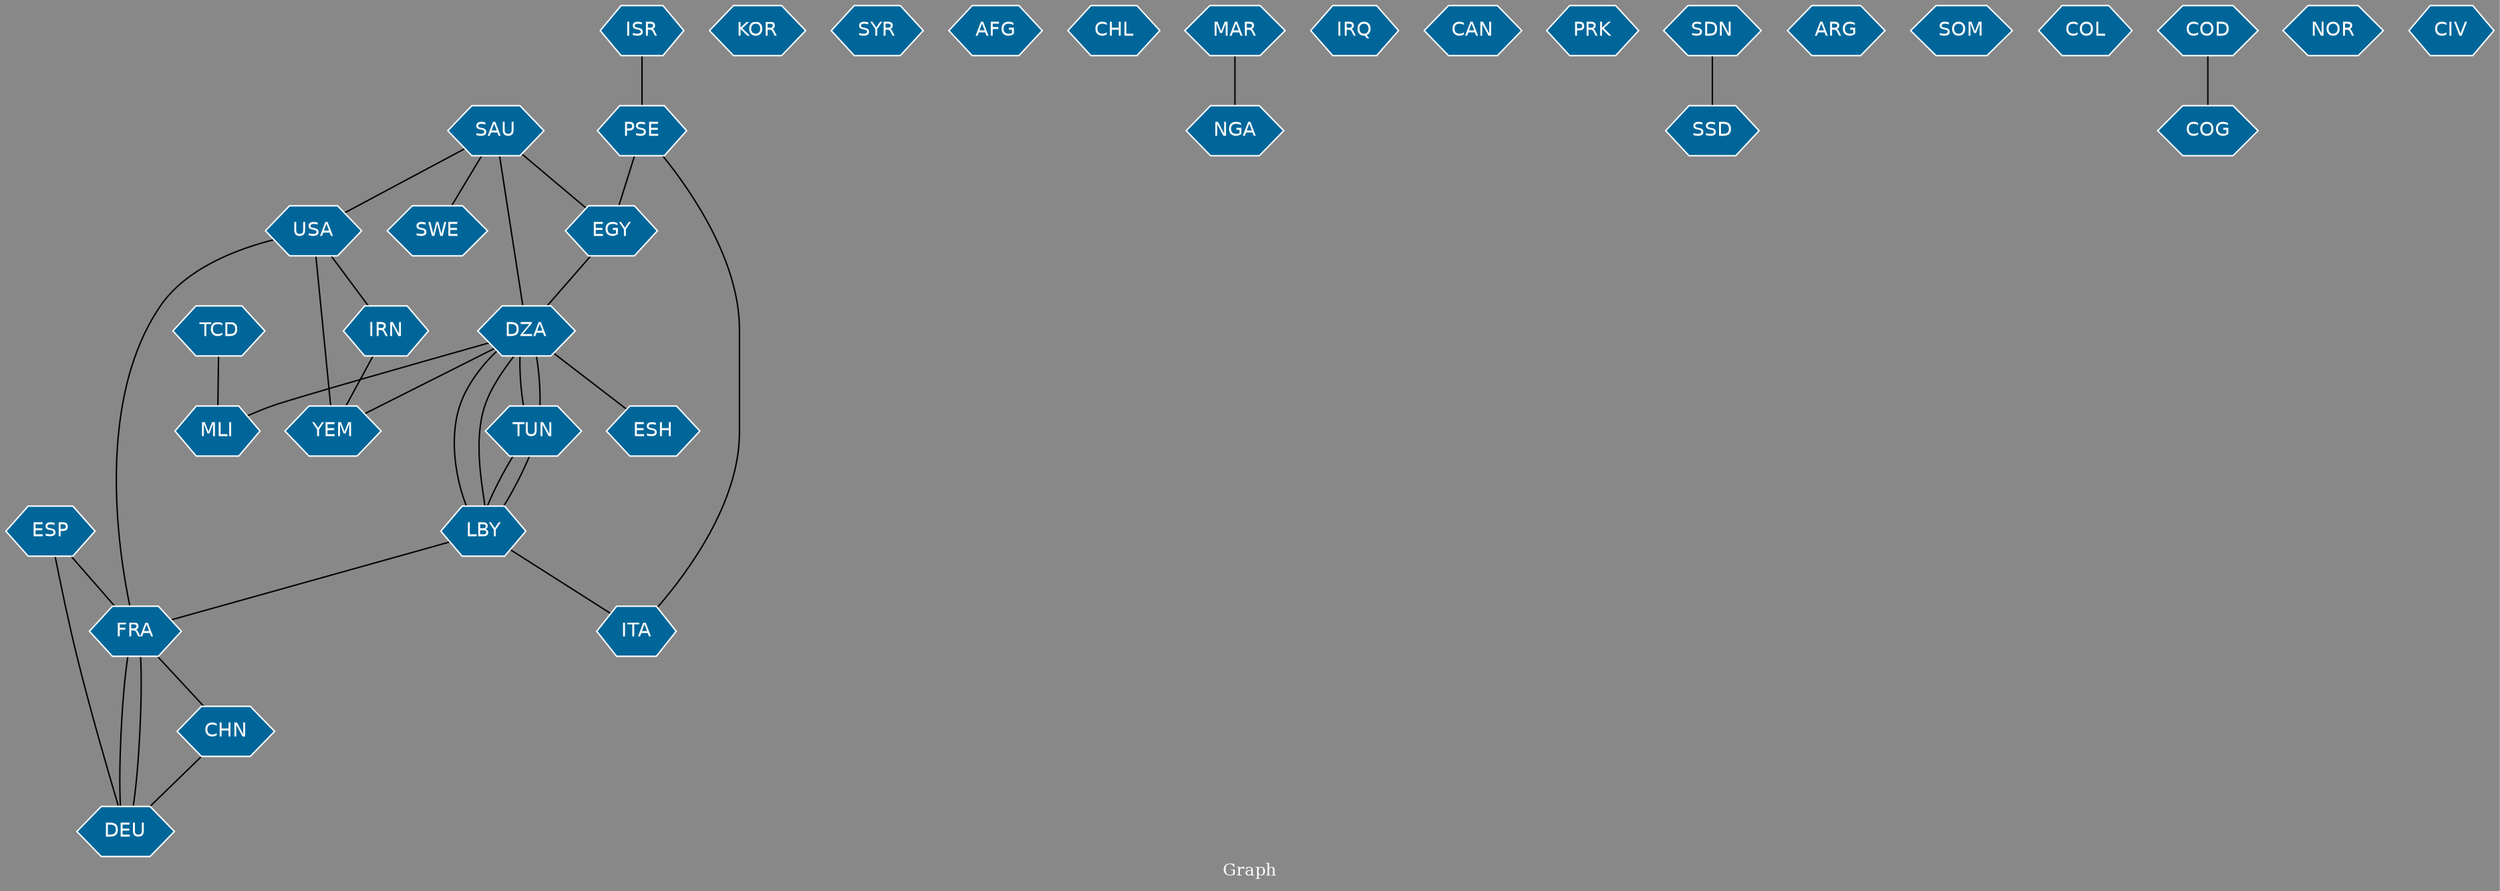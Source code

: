 // Countries together in item graph
graph {
	graph [bgcolor="#888888" fontcolor=white fontsize=12 label="Graph" outputorder=edgesfirst overlap=prism]
	node [color=white fillcolor="#006699" fontcolor=white fontname=Helvetica shape=hexagon style=filled]
	edge [arrowhead=open color=black fontcolor=white fontname=Courier fontsize=12]
		SAU [label=SAU]
		EGY [label=EGY]
		DZA [label=DZA]
		MLI [label=MLI]
		PSE [label=PSE]
		ITA [label=ITA]
		YEM [label=YEM]
		FRA [label=FRA]
		CHN [label=CHN]
		DEU [label=DEU]
		ISR [label=ISR]
		TUN [label=TUN]
		TCD [label=TCD]
		LBY [label=LBY]
		KOR [label=KOR]
		SYR [label=SYR]
		AFG [label=AFG]
		CHL [label=CHL]
		USA [label=USA]
		ESH [label=ESH]
		MAR [label=MAR]
		IRQ [label=IRQ]
		CAN [label=CAN]
		NGA [label=NGA]
		PRK [label=PRK]
		SDN [label=SDN]
		SSD [label=SSD]
		ARG [label=ARG]
		SOM [label=SOM]
		COL [label=COL]
		IRN [label=IRN]
		COD [label=COD]
		COG [label=COG]
		SWE [label=SWE]
		ESP [label=ESP]
		NOR [label=NOR]
		CIV [label=CIV]
			ESP -- DEU [weight=1]
			DEU -- FRA [weight=1]
			ISR -- PSE [weight=1]
			SAU -- EGY [weight=1]
			ESP -- FRA [weight=1]
			SAU -- SWE [weight=1]
			LBY -- FRA [weight=1]
			IRN -- YEM [weight=1]
			LBY -- TUN [weight=1]
			LBY -- DZA [weight=1]
			DZA -- MLI [weight=1]
			TUN -- LBY [weight=1]
			DZA -- ESH [weight=1]
			DZA -- LBY [weight=1]
			TUN -- DZA [weight=1]
			MAR -- NGA [weight=1]
			SAU -- DZA [weight=1]
			PSE -- EGY [weight=1]
			USA -- YEM [weight=1]
			CHN -- DEU [weight=1]
			USA -- FRA [weight=1]
			DZA -- YEM [weight=1]
			FRA -- CHN [weight=1]
			SDN -- SSD [weight=1]
			DZA -- TUN [weight=1]
			COD -- COG [weight=1]
			EGY -- DZA [weight=1]
			FRA -- DEU [weight=1]
			TCD -- MLI [weight=1]
			USA -- IRN [weight=2]
			PSE -- ITA [weight=1]
			LBY -- ITA [weight=1]
			SAU -- USA [weight=1]
}